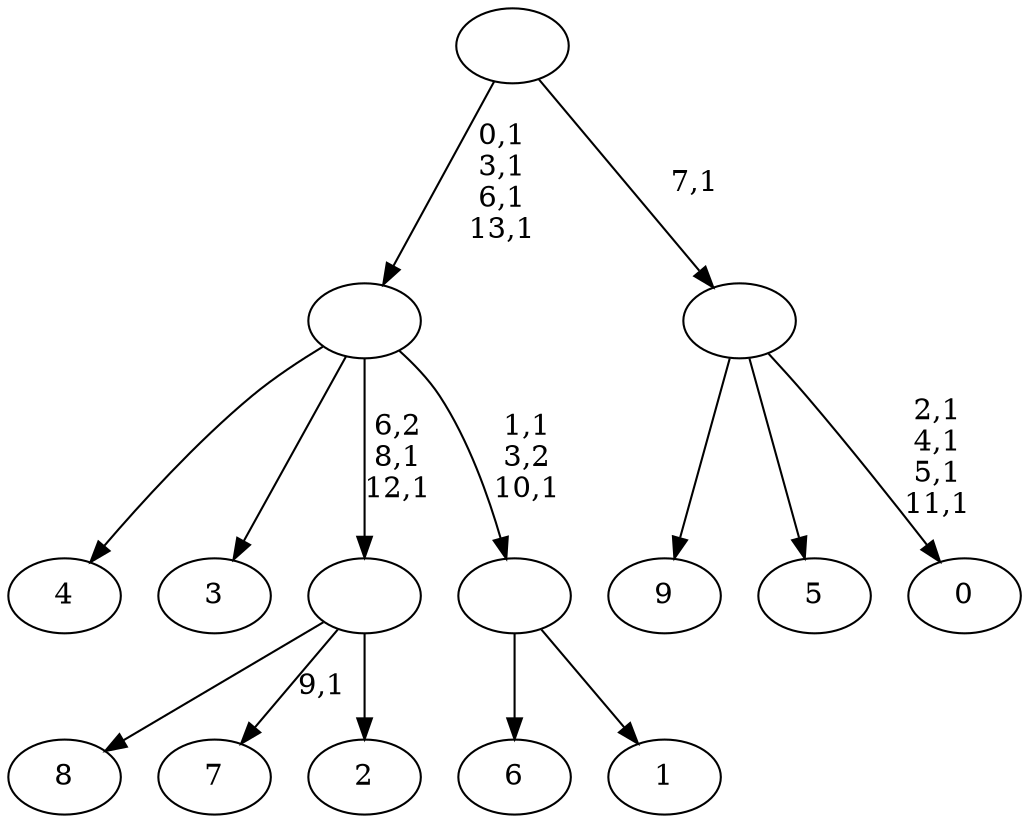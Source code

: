 digraph T {
	24 [label="9"]
	23 [label="8"]
	22 [label="7"]
	20 [label="6"]
	19 [label="5"]
	18 [label="4"]
	17 [label="3"]
	16 [label="2"]
	15 [label=""]
	13 [label="1"]
	12 [label=""]
	10 [label=""]
	6 [label="0"]
	1 [label=""]
	0 [label=""]
	15 -> 22 [label="9,1"]
	15 -> 23 [label=""]
	15 -> 16 [label=""]
	12 -> 20 [label=""]
	12 -> 13 [label=""]
	10 -> 12 [label="1,1\n3,2\n10,1"]
	10 -> 15 [label="6,2\n8,1\n12,1"]
	10 -> 18 [label=""]
	10 -> 17 [label=""]
	1 -> 6 [label="2,1\n4,1\n5,1\n11,1"]
	1 -> 24 [label=""]
	1 -> 19 [label=""]
	0 -> 10 [label="0,1\n3,1\n6,1\n13,1"]
	0 -> 1 [label="7,1"]
}
